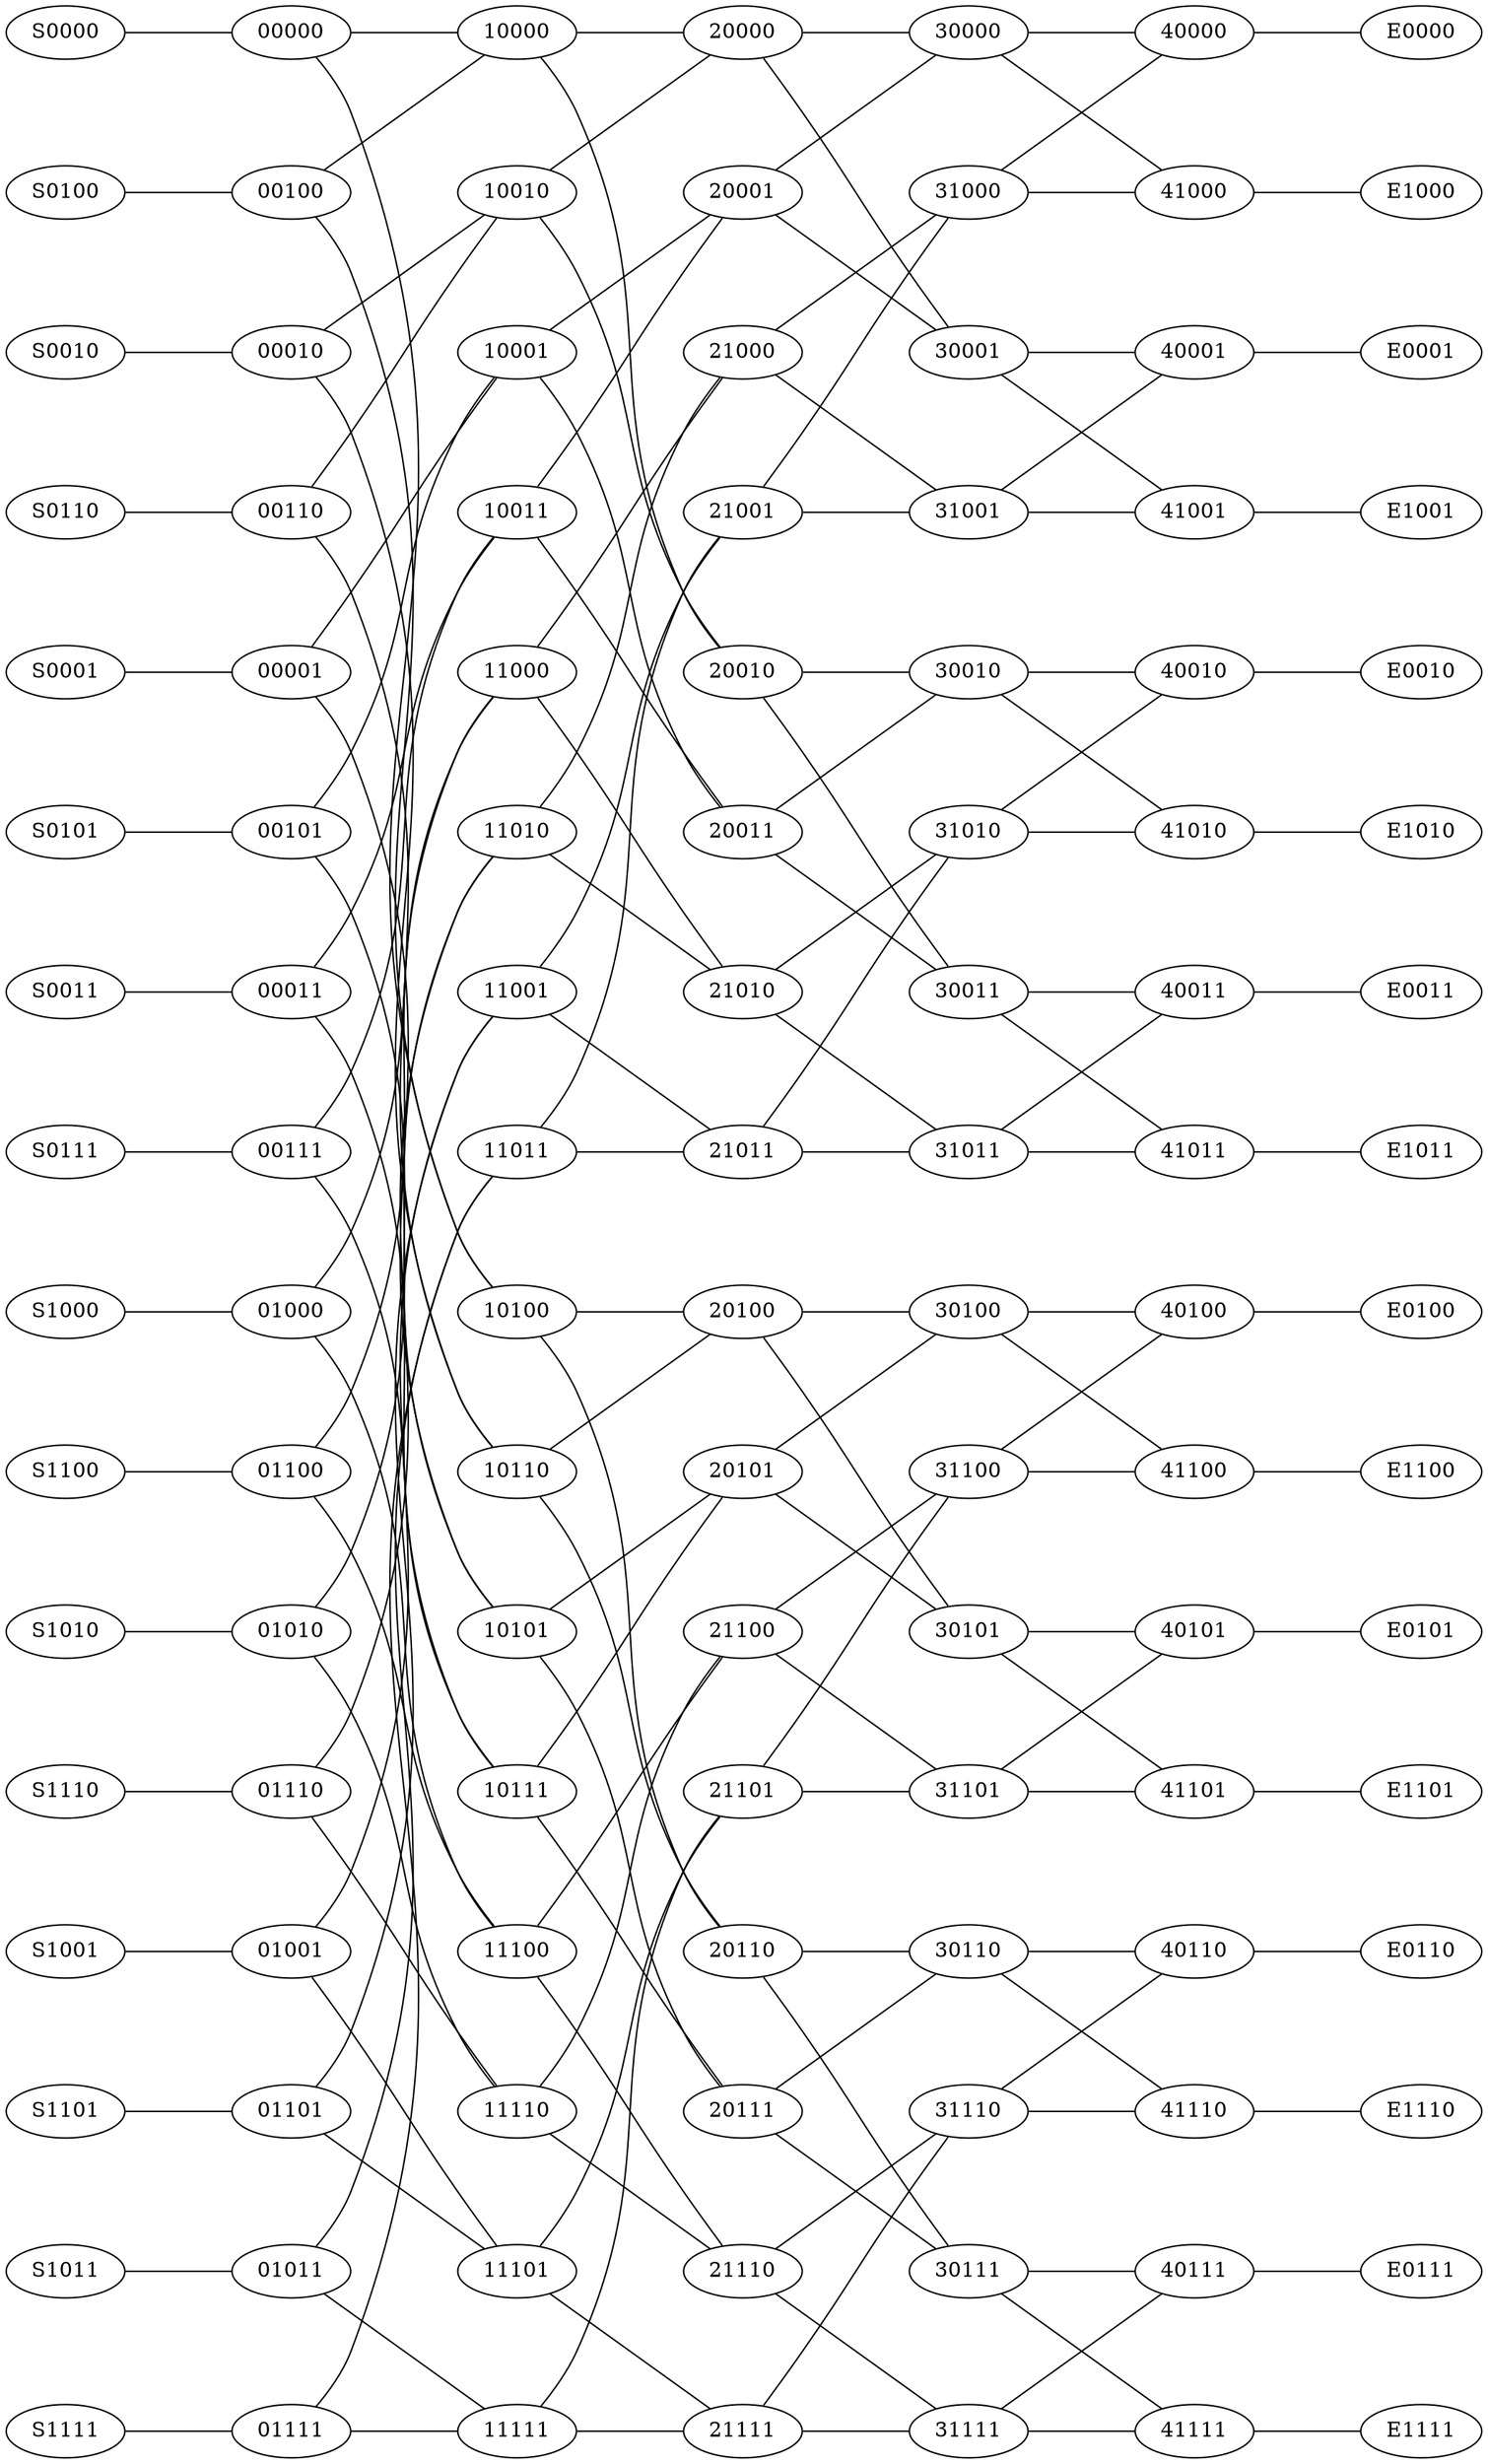 strict graph {
  graph [nodesep=1, ranksep=1];
  rankdir=LR;

S0000 -- 00000 -- 10000 -- 20000 -- 30000 -- 40000 -- E0000
S0001 -- 00001 -- 10001 -- 20001 -- 30001 -- 40001 -- E0001
S0010 -- 00010 -- 10010 -- 20010 -- 30010 -- 40010 -- E0010
S0011 -- 00011 -- 10011 -- 20011 -- 30011 -- 40011 -- E0011
S0100 -- 00100 -- 10100 -- 20100 -- 30100 -- 40100 -- E0100
S0101 -- 00101 -- 10101 -- 20101 -- 30101 -- 40101 -- E0101
S0110 -- 00110 -- 10110 -- 20110 -- 30110 -- 40110 -- E0110
S0111 -- 00111 -- 10111 -- 20111 -- 30111 -- 40111 -- E0111
S1000 -- 01000 -- 11000 -- 21000 -- 31000 -- 41000 -- E1000
S1001 -- 01001 -- 11001 -- 21001 -- 31001 -- 41001 -- E1001
S1010 -- 01010 -- 11010 -- 21010 -- 31010 -- 41010 -- E1010
S1011 -- 01011 -- 11011 -- 21011 -- 31011 -- 41011 -- E1011
S1100 -- 01100 -- 11100 -- 21100 -- 31100 -- 41100 -- E1100
S1101 -- 01101 -- 11101 -- 21101 -- 31101 -- 41101 -- E1101
S1110 -- 01110 -- 11110 -- 21110 -- 31110 -- 41110 -- E1110
S1111 -- 01111 -- 11111 -- 21111 -- 31111 -- 41111 -- E1111




30000 -- 41000
30001 -- 41001
30010 -- 41010
30011 -- 41011
30100 -- 41100
30101 -- 41101
30110 -- 41110
30111 -- 41111
31000 -- 40000
31001 -- 40001
31010 -- 40010
31011 -- 40011
31100 -- 40100
31101 -- 40101
31110 -- 40110
31111 -- 40111
20000 -- 30001
20001 -- 30000
20010 -- 30011
20011 -- 30010
20100 -- 30101
20101 -- 30100
20110 -- 30111
20111 -- 30110
10000 -- 20010
10001 -- 20011
10010 -- 20000
10011 -- 20001
10100 -- 20110
10101 -- 20111
10110 -- 20100
10111 -- 20101
00000 -- 10100
00001 -- 10101
00010 -- 10110
00011 -- 10111
00100 -- 10000
00101 -- 10001
00110 -- 10010
00111 -- 10011
21000 -- 31001
21001 -- 31000
21010 -- 31011
21011 -- 31010
21100 -- 31101
21101 -- 31100
21110 -- 31111
21111 -- 31110
11000 -- 21010
11001 -- 21011
11010 -- 21000
11011 -- 21001
11100 -- 21110
11101 -- 21111
11110 -- 21100
11111 -- 21101
01000 -- 11100
01001 -- 11101
01010 -- 11110
01011 -- 11111
01100 -- 11000
01101 -- 11001
01110 -- 11010
01111 -- 11011
}